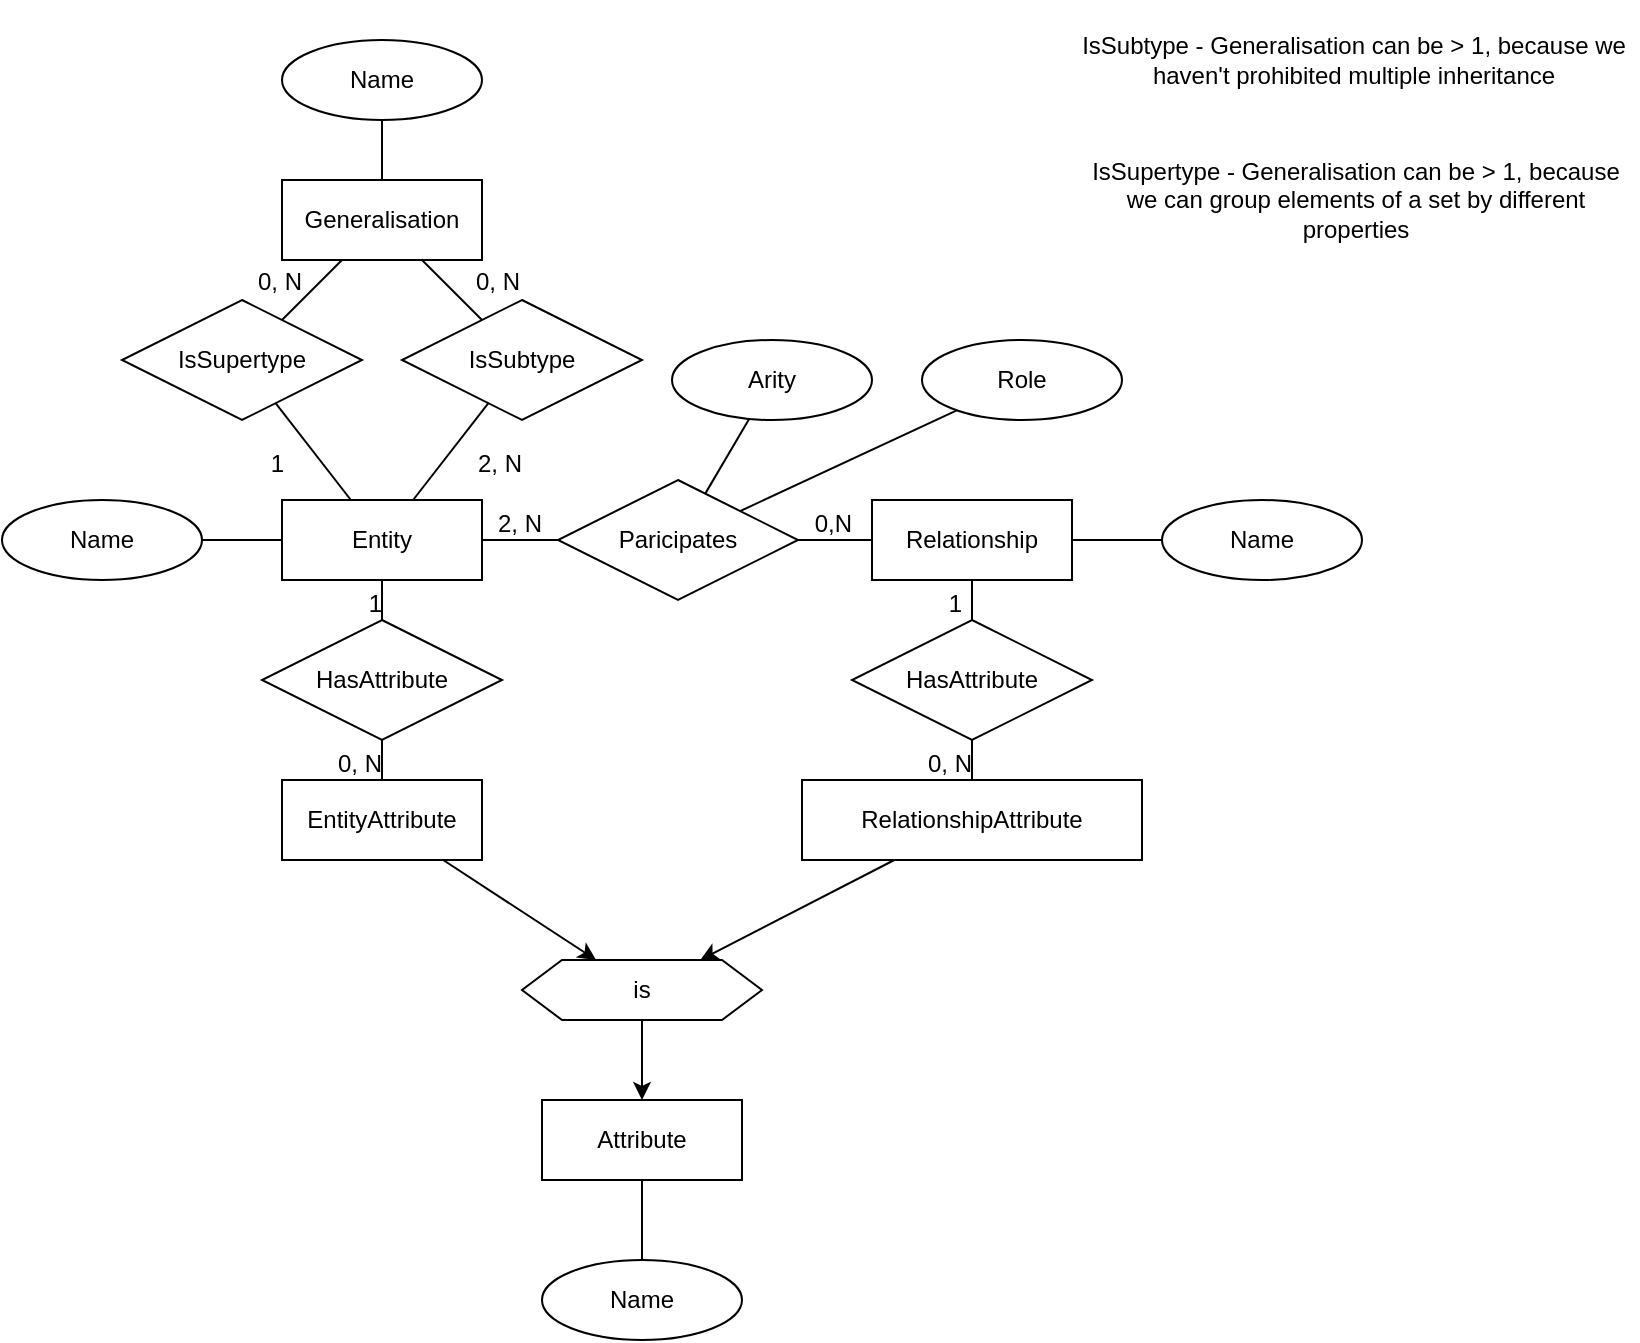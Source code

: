<mxfile version="14.9.0" type="google"><diagram id="R2lEEEUBdFMjLlhIrx00" name="Page-1"><mxGraphModel dx="1185" dy="712" grid="1" gridSize="10" guides="1" tooltips="1" connect="1" arrows="1" fold="1" page="1" pageScale="1" pageWidth="850" pageHeight="1100" math="0" shadow="0" extFonts="Permanent Marker^https://fonts.googleapis.com/css?family=Permanent+Marker"><root><mxCell id="0"/><mxCell id="1" parent="0"/><mxCell id="xBqc--Fb50xrLihvyv_h-1" value="Entity" style="whiteSpace=wrap;html=1;align=center;" parent="1" vertex="1"><mxGeometry x="160" y="280" width="100" height="40" as="geometry"/></mxCell><mxCell id="xBqc--Fb50xrLihvyv_h-2" value="Relationship" style="whiteSpace=wrap;html=1;align=center;" parent="1" vertex="1"><mxGeometry x="455" y="280" width="100" height="40" as="geometry"/></mxCell><mxCell id="xBqc--Fb50xrLihvyv_h-5" value="Attribute" style="whiteSpace=wrap;html=1;align=center;" parent="1" vertex="1"><mxGeometry x="290" y="580" width="100" height="40" as="geometry"/></mxCell><mxCell id="xBqc--Fb50xrLihvyv_h-6" value="is" style="shape=hexagon;perimeter=hexagonPerimeter2;whiteSpace=wrap;html=1;fixedSize=1;" parent="1" vertex="1"><mxGeometry x="280" y="510" width="120" height="30" as="geometry"/></mxCell><mxCell id="xBqc--Fb50xrLihvyv_h-7" value="EntityAttribute" style="whiteSpace=wrap;html=1;align=center;" parent="1" vertex="1"><mxGeometry x="160" y="420" width="100" height="40" as="geometry"/></mxCell><mxCell id="xBqc--Fb50xrLihvyv_h-8" value="RelationshipAttribute" style="whiteSpace=wrap;html=1;align=center;" parent="1" vertex="1"><mxGeometry x="420" y="420" width="170" height="40" as="geometry"/></mxCell><mxCell id="xBqc--Fb50xrLihvyv_h-9" value="Name" style="ellipse;whiteSpace=wrap;html=1;align=center;" parent="1" vertex="1"><mxGeometry x="290" y="660" width="100" height="40" as="geometry"/></mxCell><mxCell id="xBqc--Fb50xrLihvyv_h-12" value="" style="endArrow=none;html=1;rounded=0;" parent="1" source="xBqc--Fb50xrLihvyv_h-5" target="xBqc--Fb50xrLihvyv_h-9" edge="1"><mxGeometry relative="1" as="geometry"><mxPoint x="120" y="720" as="sourcePoint"/><mxPoint x="280" y="720" as="targetPoint"/></mxGeometry></mxCell><mxCell id="xBqc--Fb50xrLihvyv_h-13" value="" style="endArrow=classic;html=1;" parent="1" source="xBqc--Fb50xrLihvyv_h-7" target="xBqc--Fb50xrLihvyv_h-6" edge="1"><mxGeometry width="50" height="50" relative="1" as="geometry"><mxPoint x="90" y="650" as="sourcePoint"/><mxPoint x="340" y="530" as="targetPoint"/></mxGeometry></mxCell><mxCell id="xBqc--Fb50xrLihvyv_h-14" value="" style="endArrow=classic;html=1;" parent="1" source="xBqc--Fb50xrLihvyv_h-8" target="xBqc--Fb50xrLihvyv_h-6" edge="1"><mxGeometry width="50" height="50" relative="1" as="geometry"><mxPoint x="560" y="630" as="sourcePoint"/><mxPoint x="610" y="580" as="targetPoint"/></mxGeometry></mxCell><mxCell id="xBqc--Fb50xrLihvyv_h-15" value="" style="endArrow=classic;html=1;" parent="1" source="xBqc--Fb50xrLihvyv_h-6" target="xBqc--Fb50xrLihvyv_h-5" edge="1"><mxGeometry width="50" height="50" relative="1" as="geometry"><mxPoint x="480" y="600" as="sourcePoint"/><mxPoint x="590" y="590" as="targetPoint"/></mxGeometry></mxCell><mxCell id="xBqc--Fb50xrLihvyv_h-16" value="Generalisation" style="whiteSpace=wrap;html=1;align=center;" parent="1" vertex="1"><mxGeometry x="160" y="120" width="100" height="40" as="geometry"/></mxCell><mxCell id="xBqc--Fb50xrLihvyv_h-17" value="IsSupertype" style="shape=rhombus;perimeter=rhombusPerimeter;whiteSpace=wrap;html=1;align=center;" parent="1" vertex="1"><mxGeometry x="80" y="180" width="120" height="60" as="geometry"/></mxCell><mxCell id="xBqc--Fb50xrLihvyv_h-18" value="IsSubtype" style="shape=rhombus;perimeter=rhombusPerimeter;whiteSpace=wrap;html=1;align=center;" parent="1" vertex="1"><mxGeometry x="220" y="180" width="120" height="60" as="geometry"/></mxCell><mxCell id="eBud6rbTgXAcrhmiEkKK-1" value="Paricipates" style="shape=rhombus;perimeter=rhombusPerimeter;whiteSpace=wrap;html=1;align=center;" vertex="1" parent="1"><mxGeometry x="298" y="270" width="120" height="60" as="geometry"/></mxCell><mxCell id="eBud6rbTgXAcrhmiEkKK-2" value="Arity" style="ellipse;whiteSpace=wrap;html=1;align=center;" vertex="1" parent="1"><mxGeometry x="355" y="200" width="100" height="40" as="geometry"/></mxCell><mxCell id="eBud6rbTgXAcrhmiEkKK-3" value="Role" style="ellipse;whiteSpace=wrap;html=1;align=center;" vertex="1" parent="1"><mxGeometry x="480" y="200" width="100" height="40" as="geometry"/></mxCell><mxCell id="eBud6rbTgXAcrhmiEkKK-6" value="HasAttribute" style="shape=rhombus;perimeter=rhombusPerimeter;whiteSpace=wrap;html=1;align=center;" vertex="1" parent="1"><mxGeometry x="150" y="340" width="120" height="60" as="geometry"/></mxCell><mxCell id="eBud6rbTgXAcrhmiEkKK-7" value="HasAttribute" style="shape=rhombus;perimeter=rhombusPerimeter;whiteSpace=wrap;html=1;align=center;" vertex="1" parent="1"><mxGeometry x="445" y="340" width="120" height="60" as="geometry"/></mxCell><mxCell id="eBud6rbTgXAcrhmiEkKK-8" value="Name" style="ellipse;whiteSpace=wrap;html=1;align=center;" vertex="1" parent="1"><mxGeometry x="600" y="280" width="100" height="40" as="geometry"/></mxCell><mxCell id="eBud6rbTgXAcrhmiEkKK-9" value="" style="endArrow=none;html=1;rounded=0;" edge="1" parent="1" source="xBqc--Fb50xrLihvyv_h-2" target="eBud6rbTgXAcrhmiEkKK-8"><mxGeometry relative="1" as="geometry"><mxPoint x="340" y="430" as="sourcePoint"/><mxPoint x="500" y="430" as="targetPoint"/></mxGeometry></mxCell><mxCell id="eBud6rbTgXAcrhmiEkKK-10" value="" style="endArrow=none;html=1;rounded=0;" edge="1" parent="1" source="eBud6rbTgXAcrhmiEkKK-1" target="eBud6rbTgXAcrhmiEkKK-3"><mxGeometry relative="1" as="geometry"><mxPoint x="340" y="430" as="sourcePoint"/><mxPoint x="500" y="430" as="targetPoint"/></mxGeometry></mxCell><mxCell id="eBud6rbTgXAcrhmiEkKK-11" value="" style="endArrow=none;html=1;rounded=0;" edge="1" parent="1" source="eBud6rbTgXAcrhmiEkKK-1" target="eBud6rbTgXAcrhmiEkKK-2"><mxGeometry relative="1" as="geometry"><mxPoint x="340" y="430" as="sourcePoint"/><mxPoint x="500" y="430" as="targetPoint"/></mxGeometry></mxCell><mxCell id="eBud6rbTgXAcrhmiEkKK-12" value="Name" style="ellipse;whiteSpace=wrap;html=1;align=center;" vertex="1" parent="1"><mxGeometry x="160" y="50" width="100" height="40" as="geometry"/></mxCell><mxCell id="eBud6rbTgXAcrhmiEkKK-13" value="" style="endArrow=none;html=1;rounded=0;" edge="1" parent="1" source="xBqc--Fb50xrLihvyv_h-16" target="eBud6rbTgXAcrhmiEkKK-12"><mxGeometry relative="1" as="geometry"><mxPoint x="340" y="300" as="sourcePoint"/><mxPoint x="500" y="300" as="targetPoint"/></mxGeometry></mxCell><mxCell id="eBud6rbTgXAcrhmiEkKK-14" value="" style="endArrow=none;html=1;rounded=0;" edge="1" parent="1" source="eBud6rbTgXAcrhmiEkKK-1" target="xBqc--Fb50xrLihvyv_h-2"><mxGeometry relative="1" as="geometry"><mxPoint x="290" y="380" as="sourcePoint"/><mxPoint x="390" y="380" as="targetPoint"/></mxGeometry></mxCell><mxCell id="eBud6rbTgXAcrhmiEkKK-15" value="0,N" style="resizable=0;html=1;align=right;verticalAlign=bottom;" connectable="0" vertex="1" parent="eBud6rbTgXAcrhmiEkKK-14"><mxGeometry x="1" relative="1" as="geometry"><mxPoint x="-10" as="offset"/></mxGeometry></mxCell><mxCell id="eBud6rbTgXAcrhmiEkKK-16" value="" style="endArrow=none;html=1;rounded=0;" edge="1" parent="1" source="eBud6rbTgXAcrhmiEkKK-1" target="xBqc--Fb50xrLihvyv_h-1"><mxGeometry relative="1" as="geometry"><mxPoint x="340" y="380" as="sourcePoint"/><mxPoint x="430" y="340" as="targetPoint"/></mxGeometry></mxCell><mxCell id="eBud6rbTgXAcrhmiEkKK-17" value="2, N" style="resizable=0;html=1;align=right;verticalAlign=bottom;" connectable="0" vertex="1" parent="eBud6rbTgXAcrhmiEkKK-16"><mxGeometry x="1" relative="1" as="geometry"><mxPoint x="30" as="offset"/></mxGeometry></mxCell><mxCell id="eBud6rbTgXAcrhmiEkKK-18" value="" style="endArrow=none;html=1;rounded=0;endFill=0;startArrow=none;startFill=0;" edge="1" parent="1" source="xBqc--Fb50xrLihvyv_h-7" target="eBud6rbTgXAcrhmiEkKK-6"><mxGeometry relative="1" as="geometry"><mxPoint x="300" y="410" as="sourcePoint"/><mxPoint x="520" y="370" as="targetPoint"/></mxGeometry></mxCell><mxCell id="eBud6rbTgXAcrhmiEkKK-19" value="0, N" style="resizable=0;html=1;align=right;verticalAlign=bottom;" connectable="0" vertex="1" parent="eBud6rbTgXAcrhmiEkKK-18"><mxGeometry x="1" relative="1" as="geometry"><mxPoint y="20" as="offset"/></mxGeometry></mxCell><mxCell id="eBud6rbTgXAcrhmiEkKK-20" value="" style="endArrow=none;html=1;rounded=0;" edge="1" parent="1" source="eBud6rbTgXAcrhmiEkKK-6" target="xBqc--Fb50xrLihvyv_h-1"><mxGeometry relative="1" as="geometry"><mxPoint x="260" y="390" as="sourcePoint"/><mxPoint x="420" y="390" as="targetPoint"/></mxGeometry></mxCell><mxCell id="eBud6rbTgXAcrhmiEkKK-21" value="1" style="resizable=0;html=1;align=right;verticalAlign=bottom;" connectable="0" vertex="1" parent="eBud6rbTgXAcrhmiEkKK-20"><mxGeometry x="1" relative="1" as="geometry"><mxPoint y="20" as="offset"/></mxGeometry></mxCell><mxCell id="eBud6rbTgXAcrhmiEkKK-22" value="Name" style="ellipse;whiteSpace=wrap;html=1;align=center;" vertex="1" parent="1"><mxGeometry x="20" y="280" width="100" height="40" as="geometry"/></mxCell><mxCell id="eBud6rbTgXAcrhmiEkKK-23" value="" style="endArrow=none;html=1;rounded=0;" edge="1" parent="1" source="eBud6rbTgXAcrhmiEkKK-22" target="xBqc--Fb50xrLihvyv_h-1"><mxGeometry relative="1" as="geometry"><mxPoint x="350" y="470" as="sourcePoint"/><mxPoint x="510" y="470" as="targetPoint"/></mxGeometry></mxCell><mxCell id="eBud6rbTgXAcrhmiEkKK-24" value="" style="endArrow=none;html=1;rounded=0;" edge="1" parent="1" source="eBud6rbTgXAcrhmiEkKK-7" target="xBqc--Fb50xrLihvyv_h-2"><mxGeometry relative="1" as="geometry"><mxPoint x="350" y="390" as="sourcePoint"/><mxPoint x="740" y="450" as="targetPoint"/></mxGeometry></mxCell><mxCell id="eBud6rbTgXAcrhmiEkKK-25" value="1" style="resizable=0;html=1;align=right;verticalAlign=bottom;" connectable="0" vertex="1" parent="eBud6rbTgXAcrhmiEkKK-24"><mxGeometry x="1" relative="1" as="geometry"><mxPoint x="-5" y="20" as="offset"/></mxGeometry></mxCell><mxCell id="eBud6rbTgXAcrhmiEkKK-26" value="" style="endArrow=none;html=1;rounded=0;" edge="1" parent="1" source="eBud6rbTgXAcrhmiEkKK-7" target="xBqc--Fb50xrLihvyv_h-8"><mxGeometry relative="1" as="geometry"><mxPoint x="350" y="390" as="sourcePoint"/><mxPoint x="510" y="390" as="targetPoint"/></mxGeometry></mxCell><mxCell id="eBud6rbTgXAcrhmiEkKK-27" value="0, N" style="resizable=0;html=1;align=right;verticalAlign=bottom;" connectable="0" vertex="1" parent="eBud6rbTgXAcrhmiEkKK-26"><mxGeometry x="1" relative="1" as="geometry"/></mxCell><mxCell id="eBud6rbTgXAcrhmiEkKK-28" value="" style="endArrow=none;html=1;rounded=0;" edge="1" parent="1" source="xBqc--Fb50xrLihvyv_h-17" target="xBqc--Fb50xrLihvyv_h-16"><mxGeometry relative="1" as="geometry"><mxPoint x="350" y="320" as="sourcePoint"/><mxPoint x="510" y="320" as="targetPoint"/></mxGeometry></mxCell><mxCell id="eBud6rbTgXAcrhmiEkKK-29" value="0, N" style="resizable=0;html=1;align=right;verticalAlign=bottom;" connectable="0" vertex="1" parent="eBud6rbTgXAcrhmiEkKK-28"><mxGeometry x="1" relative="1" as="geometry"><mxPoint x="-20" y="20" as="offset"/></mxGeometry></mxCell><mxCell id="eBud6rbTgXAcrhmiEkKK-30" value="" style="endArrow=none;html=1;rounded=0;" edge="1" parent="1" source="xBqc--Fb50xrLihvyv_h-17" target="xBqc--Fb50xrLihvyv_h-1"><mxGeometry relative="1" as="geometry"><mxPoint x="110" y="225" as="sourcePoint"/><mxPoint x="510" y="320" as="targetPoint"/></mxGeometry></mxCell><mxCell id="eBud6rbTgXAcrhmiEkKK-31" value="1" style="resizable=0;html=1;align=right;verticalAlign=bottom;" connectable="0" vertex="1" parent="eBud6rbTgXAcrhmiEkKK-30"><mxGeometry x="1" relative="1" as="geometry"><mxPoint x="-33" y="-10" as="offset"/></mxGeometry></mxCell><mxCell id="eBud6rbTgXAcrhmiEkKK-32" value="" style="endArrow=none;html=1;rounded=0;" edge="1" parent="1" source="xBqc--Fb50xrLihvyv_h-18" target="xBqc--Fb50xrLihvyv_h-16"><mxGeometry relative="1" as="geometry"><mxPoint x="270" y="220" as="sourcePoint"/><mxPoint x="510" y="320" as="targetPoint"/></mxGeometry></mxCell><mxCell id="eBud6rbTgXAcrhmiEkKK-33" value="0, N" style="resizable=0;html=1;align=right;verticalAlign=bottom;" connectable="0" vertex="1" parent="eBud6rbTgXAcrhmiEkKK-32"><mxGeometry x="1" relative="1" as="geometry"><mxPoint x="50" y="20" as="offset"/></mxGeometry></mxCell><mxCell id="eBud6rbTgXAcrhmiEkKK-34" value="" style="endArrow=none;html=1;rounded=0;" edge="1" parent="1" source="xBqc--Fb50xrLihvyv_h-18" target="xBqc--Fb50xrLihvyv_h-1"><mxGeometry relative="1" as="geometry"><mxPoint x="350" y="320" as="sourcePoint"/><mxPoint x="226" y="270" as="targetPoint"/></mxGeometry></mxCell><mxCell id="eBud6rbTgXAcrhmiEkKK-35" value="2, N" style="resizable=0;html=1;align=right;verticalAlign=bottom;" connectable="0" vertex="1" parent="eBud6rbTgXAcrhmiEkKK-34"><mxGeometry x="1" relative="1" as="geometry"><mxPoint x="55" y="-10" as="offset"/></mxGeometry></mxCell><mxCell id="eBud6rbTgXAcrhmiEkKK-36" value="IsSubtype - Generalisation can be &amp;gt; 1, because we haven't prohibited multiple inheritance" style="text;html=1;strokeColor=none;fillColor=none;align=center;verticalAlign=middle;whiteSpace=wrap;rounded=0;" vertex="1" parent="1"><mxGeometry x="555" y="30" width="282" height="60" as="geometry"/></mxCell><mxCell id="eBud6rbTgXAcrhmiEkKK-38" value="IsSupertype - Generalisation can be &amp;gt; 1, because we can group elements of a set by different properties" style="text;html=1;strokeColor=none;fillColor=none;align=center;verticalAlign=middle;whiteSpace=wrap;rounded=0;" vertex="1" parent="1"><mxGeometry x="556" y="100" width="282" height="60" as="geometry"/></mxCell></root></mxGraphModel></diagram></mxfile>